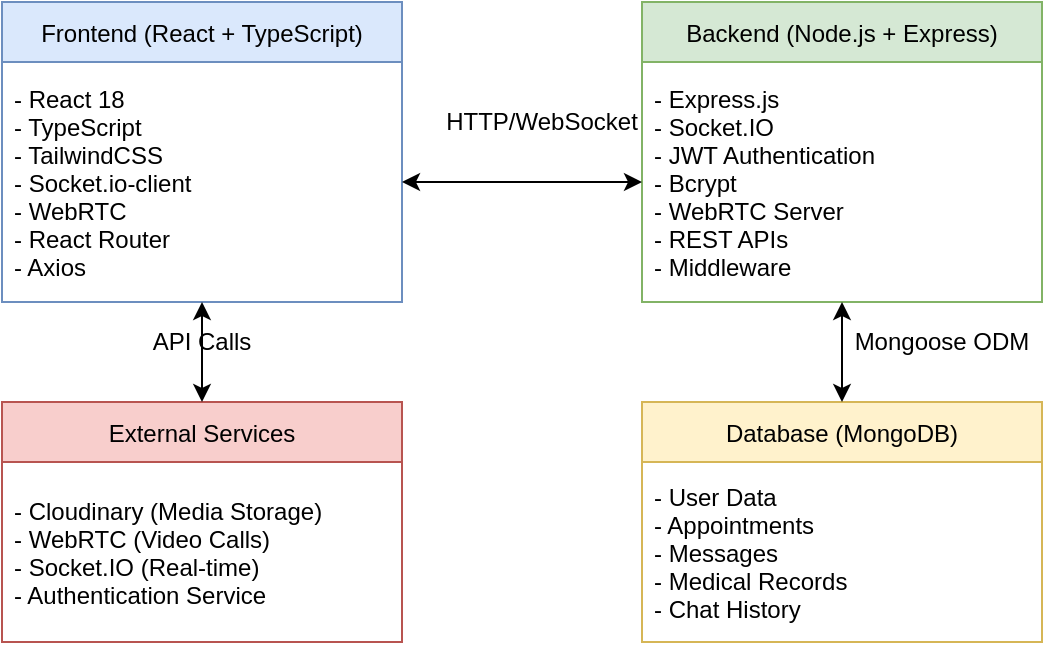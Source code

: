 <mxfile version="21.7.5">
  <diagram id="medconnect-architecture" name="MedConnect Architecture">
    <mxGraphModel dx="1422" dy="762" grid="1" gridSize="10" guides="1" tooltips="1" connect="1" arrows="1" fold="1" page="1" pageScale="1" pageWidth="850" pageHeight="1100">
      <root>
        <mxCell id="0"/>
        <mxCell id="1" parent="0"/>
        
        <!-- Frontend Layer -->
        <mxCell id="2" value="Frontend (React + TypeScript)" style="swimlane;fontStyle=0;childLayout=stackLayout;horizontal=1;startSize=30;horizontalStack=0;resizeParent=1;resizeParentMax=0;resizeLast=0;collapsible=1;marginBottom=0;fillColor=#dae8fc;strokeColor=#6c8ebf;" vertex="1" parent="1">
          <mxGeometry x="120" y="80" width="200" height="150" as="geometry"/>
        </mxCell>
        <mxCell id="3" value="- React 18&#xa;- TypeScript&#xa;- TailwindCSS&#xa;- Socket.io-client&#xa;- WebRTC&#xa;- React Router&#xa;- Axios" style="text;strokeColor=none;fillColor=none;align=left;verticalAlign=middle;spacingLeft=4;spacingRight=4;overflow=hidden;points=[[0,0.5],[1,0.5]];portConstraint=eastwest;rotatable=0;" vertex="1" parent="2">
          <mxGeometry y="30" width="200" height="120" as="geometry"/>
        </mxCell>

        <!-- Backend Layer -->
        <mxCell id="4" value="Backend (Node.js + Express)" style="swimlane;fontStyle=0;childLayout=stackLayout;horizontal=1;startSize=30;horizontalStack=0;resizeParent=1;resizeParentMax=0;resizeLast=0;collapsible=1;marginBottom=0;fillColor=#d5e8d4;strokeColor=#82b366;" vertex="1" parent="1">
          <mxGeometry x="440" y="80" width="200" height="150" as="geometry"/>
        </mxCell>
        <mxCell id="5" value="- Express.js&#xa;- Socket.IO&#xa;- JWT Authentication&#xa;- Bcrypt&#xa;- WebRTC Server&#xa;- REST APIs&#xa;- Middleware" style="text;strokeColor=none;fillColor=none;align=left;verticalAlign=middle;spacingLeft=4;spacingRight=4;overflow=hidden;points=[[0,0.5],[1,0.5]];portConstraint=eastwest;rotatable=0;" vertex="1" parent="4">
          <mxGeometry y="30" width="200" height="120" as="geometry"/>
        </mxCell>

        <!-- Database Layer -->
        <mxCell id="6" value="Database (MongoDB)" style="swimlane;fontStyle=0;childLayout=stackLayout;horizontal=1;startSize=30;horizontalStack=0;resizeParent=1;resizeParentMax=0;resizeLast=0;collapsible=1;marginBottom=0;fillColor=#fff2cc;strokeColor=#d6b656;" vertex="1" parent="1">
          <mxGeometry x="440" y="280" width="200" height="120" as="geometry"/>
        </mxCell>
        <mxCell id="7" value="- User Data&#xa;- Appointments&#xa;- Messages&#xa;- Medical Records&#xa;- Chat History" style="text;strokeColor=none;fillColor=none;align=left;verticalAlign=middle;spacingLeft=4;spacingRight=4;overflow=hidden;points=[[0,0.5],[1,0.5]];portConstraint=eastwest;rotatable=0;" vertex="1" parent="6">
          <mxGeometry y="30" width="200" height="90" as="geometry"/>
        </mxCell>

        <!-- External Services -->
        <mxCell id="8" value="External Services" style="swimlane;fontStyle=0;childLayout=stackLayout;horizontal=1;startSize=30;horizontalStack=0;resizeParent=1;resizeParentMax=0;resizeLast=0;collapsible=1;marginBottom=0;fillColor=#f8cecc;strokeColor=#b85450;" vertex="1" parent="1">
          <mxGeometry x="120" y="280" width="200" height="120" as="geometry"/>
        </mxCell>
        <mxCell id="9" value="- Cloudinary (Media Storage)&#xa;- WebRTC (Video Calls)&#xa;- Socket.IO (Real-time)&#xa;- Authentication Service" style="text;strokeColor=none;fillColor=none;align=left;verticalAlign=middle;spacingLeft=4;spacingRight=4;overflow=hidden;points=[[0,0.5],[1,0.5]];portConstraint=eastwest;rotatable=0;" vertex="1" parent="8">
          <mxGeometry y="30" width="200" height="90" as="geometry"/>
        </mxCell>

        <!-- Connections -->
        <mxCell id="10" value="" style="endArrow=classic;startArrow=classic;html=1;rounded=0;exitX=1;exitY=0.5;exitDx=0;exitDy=0;entryX=0;entryY=0.5;entryDx=0;entryDy=0;" edge="1" parent="1" source="3" target="5">
          <mxGeometry width="50" height="50" relative="1" as="geometry"/>
        </mxCell>
        <mxCell id="11" value="" style="endArrow=classic;startArrow=classic;html=1;rounded=0;exitX=0.5;exitY=1;exitDx=0;exitDy=0;entryX=0.5;entryY=0;entryDx=0;entryDy=0;" edge="1" parent="1" source="4" target="6">
          <mxGeometry width="50" height="50" relative="1" as="geometry"/>
        </mxCell>
        <mxCell id="12" value="" style="endArrow=classic;startArrow=classic;html=1;rounded=0;exitX=0.5;exitY=1;exitDx=0;exitDy=0;entryX=0.5;entryY=0;entryDx=0;entryDy=0;" edge="1" parent="1" source="2" target="8">
          <mxGeometry width="50" height="50" relative="1" as="geometry"/>
        </mxCell>

        <!-- Labels -->
        <mxCell id="13" value="HTTP/WebSocket" style="text;html=1;strokeColor=none;fillColor=none;align=center;verticalAlign=middle;whiteSpace=wrap;rounded=0;" vertex="1" parent="1">
          <mxGeometry x="340" y="130" width="100" height="20" as="geometry"/>
        </mxCell>
        <mxCell id="14" value="Mongoose ODM" style="text;html=1;strokeColor=none;fillColor=none;align=center;verticalAlign=middle;whiteSpace=wrap;rounded=0;" vertex="1" parent="1">
          <mxGeometry x="540" y="240" width="100" height="20" as="geometry"/>
        </mxCell>
        <mxCell id="15" value="API Calls" style="text;html=1;strokeColor=none;fillColor=none;align=center;verticalAlign=middle;whiteSpace=wrap;rounded=0;" vertex="1" parent="1">
          <mxGeometry x="170" y="240" width="100" height="20" as="geometry"/>
        </mxCell>
      </root>
    </mxGraphModel>
  </diagram>
</mxfile>
